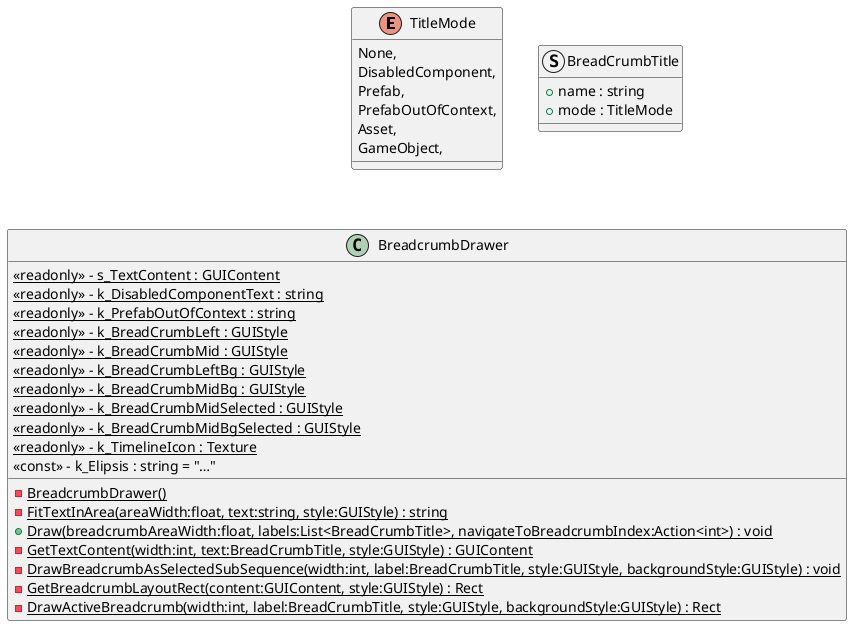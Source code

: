 @startuml
enum TitleMode {
    None,
    DisabledComponent,
    Prefab,
    PrefabOutOfContext,
    Asset,
    GameObject,
}
struct BreadCrumbTitle {
    + name : string
    + mode : TitleMode
}
class BreadcrumbDrawer {
    {static} <<readonly>> - s_TextContent : GUIContent
    {static} <<readonly>> - k_DisabledComponentText : string
    {static} <<readonly>> - k_PrefabOutOfContext : string
    {static} <<readonly>> - k_BreadCrumbLeft : GUIStyle
    {static} <<readonly>> - k_BreadCrumbMid : GUIStyle
    {static} <<readonly>> - k_BreadCrumbLeftBg : GUIStyle
    {static} <<readonly>> - k_BreadCrumbMidBg : GUIStyle
    {static} <<readonly>> - k_BreadCrumbMidSelected : GUIStyle
    {static} <<readonly>> - k_BreadCrumbMidBgSelected : GUIStyle
    {static} <<readonly>> - k_TimelineIcon : Texture
    <<const>> - k_Elipsis : string = "…"
    {static} - BreadcrumbDrawer()
    {static} - FitTextInArea(areaWidth:float, text:string, style:GUIStyle) : string
    + {static} Draw(breadcrumbAreaWidth:float, labels:List<BreadCrumbTitle>, navigateToBreadcrumbIndex:Action<int>) : void
    {static} - GetTextContent(width:int, text:BreadCrumbTitle, style:GUIStyle) : GUIContent
    {static} - DrawBreadcrumbAsSelectedSubSequence(width:int, label:BreadCrumbTitle, style:GUIStyle, backgroundStyle:GUIStyle) : void
    {static} - GetBreadcrumbLayoutRect(content:GUIContent, style:GUIStyle) : Rect
    {static} - DrawActiveBreadcrumb(width:int, label:BreadCrumbTitle, style:GUIStyle, backgroundStyle:GUIStyle) : Rect
}
@enduml
